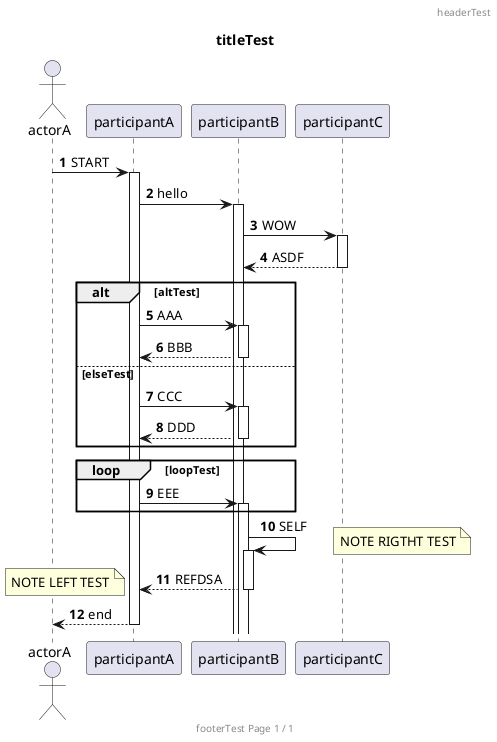@startuml
header headerTest
footer footerTest Page %page% / %lastpage%

title titleTest

actor actorA 
participant participantA as PA 
participant participantB as PB 
participant participantC as PC 

autonumber
autoactivate on

actorA -> PA : START 
PA -> PB : hello
PB -> PC : WOW
PC --> PB : ASDF 

alt altTest 
    PA -> PB : AAA
    PB --> PA : BBB
else elseTest
    PA -> PB : CCC
    PB --> PA : DDD
end 

loop loopTest
    PA -> PB : EEE
end

PB -> PB : SELF 
note right : NOTE RIGTHT TEST

PB --> PA : REFDSA
note left : NOTE LEFT TEST

PA --> actorA : end 

' return success
@enduml
